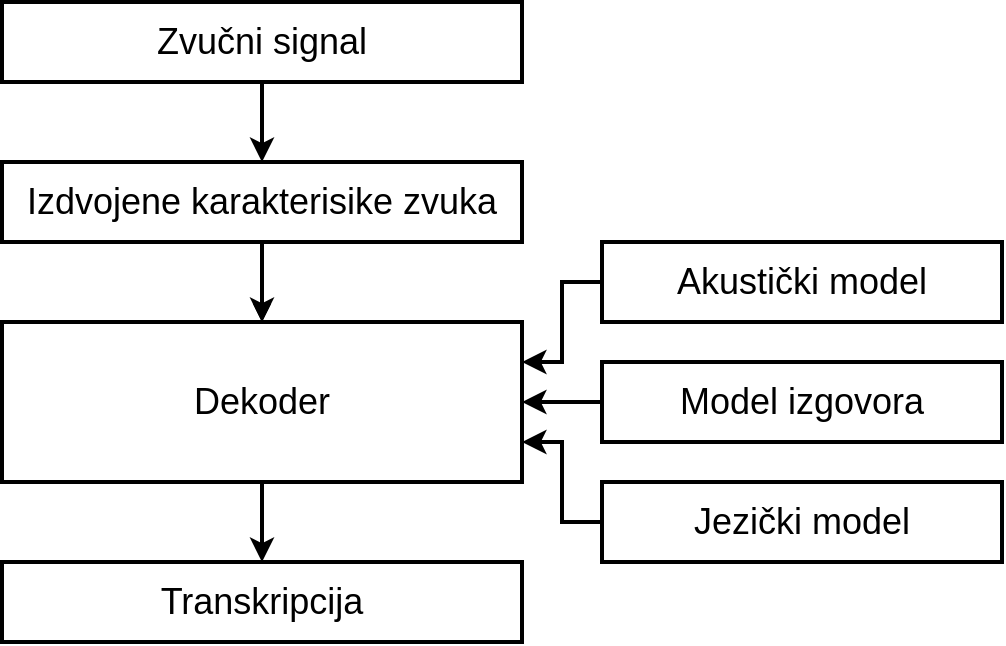<mxfile version="15.7.3" type="device"><diagram id="UAeW6yyF2aciUwUSUZVn" name="Page-1"><mxGraphModel dx="1045" dy="693" grid="1" gridSize="10" guides="1" tooltips="1" connect="1" arrows="1" fold="1" page="1" pageScale="1" pageWidth="850" pageHeight="1100" math="0" shadow="0"><root><mxCell id="0"/><mxCell id="1" parent="0"/><mxCell id="2v3N5F8QFTpm8hl-0Ivr-12" style="edgeStyle=orthogonalEdgeStyle;rounded=0;orthogonalLoop=1;jettySize=auto;html=1;fontSize=18;strokeWidth=2;fillColor=#1ba1e2;strokeColor=#000000;" parent="1" source="2v3N5F8QFTpm8hl-0Ivr-1" target="2v3N5F8QFTpm8hl-0Ivr-3" edge="1"><mxGeometry relative="1" as="geometry"/></mxCell><mxCell id="2v3N5F8QFTpm8hl-0Ivr-1" value="&lt;font style=&quot;font-size: 18px&quot;&gt;Zvučni signal&lt;/font&gt;" style="rounded=0;whiteSpace=wrap;html=1;strokeWidth=2;" parent="1" vertex="1"><mxGeometry x="300" y="240" width="260" height="40" as="geometry"/></mxCell><mxCell id="2v3N5F8QFTpm8hl-0Ivr-11" style="edgeStyle=orthogonalEdgeStyle;rounded=0;orthogonalLoop=1;jettySize=auto;html=1;entryX=0.5;entryY=0;entryDx=0;entryDy=0;fontSize=18;strokeWidth=2;fillColor=#1ba1e2;strokeColor=#000000;" parent="1" source="2v3N5F8QFTpm8hl-0Ivr-3" target="2v3N5F8QFTpm8hl-0Ivr-4" edge="1"><mxGeometry relative="1" as="geometry"/></mxCell><mxCell id="JxImDUtXfHvH-oq2imgb-3" value="" style="edgeStyle=orthogonalEdgeStyle;rounded=0;orthogonalLoop=1;jettySize=auto;html=1;strokeColor=#000000;" edge="1" parent="1" source="2v3N5F8QFTpm8hl-0Ivr-3" target="2v3N5F8QFTpm8hl-0Ivr-4"><mxGeometry relative="1" as="geometry"/></mxCell><mxCell id="2v3N5F8QFTpm8hl-0Ivr-3" value="Izdvojene karakterisike zvuka" style="rounded=0;whiteSpace=wrap;html=1;fontSize=18;strokeWidth=2;" parent="1" vertex="1"><mxGeometry x="300" y="320" width="260" height="40" as="geometry"/></mxCell><mxCell id="2v3N5F8QFTpm8hl-0Ivr-10" style="edgeStyle=orthogonalEdgeStyle;rounded=0;orthogonalLoop=1;jettySize=auto;html=1;entryX=0.5;entryY=0;entryDx=0;entryDy=0;fontSize=18;fillColor=#1ba1e2;strokeColor=#000000;strokeWidth=2;" parent="1" source="2v3N5F8QFTpm8hl-0Ivr-4" target="2v3N5F8QFTpm8hl-0Ivr-9" edge="1"><mxGeometry relative="1" as="geometry"/></mxCell><mxCell id="2v3N5F8QFTpm8hl-0Ivr-4" value="&lt;font style=&quot;font-size: 18px&quot;&gt;Dekoder&lt;/font&gt;" style="rounded=0;whiteSpace=wrap;html=1;strokeWidth=2;" parent="1" vertex="1"><mxGeometry x="300" y="400" width="260" height="80" as="geometry"/></mxCell><mxCell id="2v3N5F8QFTpm8hl-0Ivr-15" style="edgeStyle=orthogonalEdgeStyle;rounded=0;orthogonalLoop=1;jettySize=auto;html=1;entryX=1;entryY=0.5;entryDx=0;entryDy=0;fontSize=18;fillColor=#1ba1e2;strokeColor=#000000;strokeWidth=2;" parent="1" source="2v3N5F8QFTpm8hl-0Ivr-6" target="2v3N5F8QFTpm8hl-0Ivr-4" edge="1"><mxGeometry relative="1" as="geometry"/></mxCell><mxCell id="2v3N5F8QFTpm8hl-0Ivr-6" value="&lt;font style=&quot;font-size: 18px&quot;&gt;Model izgovora&lt;br&gt;&lt;/font&gt;" style="rounded=0;whiteSpace=wrap;html=1;strokeWidth=2;" parent="1" vertex="1"><mxGeometry x="600" y="420" width="200" height="40" as="geometry"/></mxCell><mxCell id="2v3N5F8QFTpm8hl-0Ivr-14" style="edgeStyle=orthogonalEdgeStyle;rounded=0;orthogonalLoop=1;jettySize=auto;html=1;entryX=1;entryY=0.25;entryDx=0;entryDy=0;fontSize=18;fillColor=#1ba1e2;strokeColor=#000000;strokeWidth=2;" parent="1" source="2v3N5F8QFTpm8hl-0Ivr-7" target="2v3N5F8QFTpm8hl-0Ivr-4" edge="1"><mxGeometry relative="1" as="geometry"/></mxCell><mxCell id="2v3N5F8QFTpm8hl-0Ivr-7" value="&lt;font style=&quot;font-size: 18px&quot;&gt;Akustički model&lt;br&gt;&lt;/font&gt;" style="rounded=0;whiteSpace=wrap;html=1;strokeWidth=2;" parent="1" vertex="1"><mxGeometry x="600" y="360" width="200" height="40" as="geometry"/></mxCell><mxCell id="2v3N5F8QFTpm8hl-0Ivr-16" style="edgeStyle=orthogonalEdgeStyle;rounded=0;orthogonalLoop=1;jettySize=auto;html=1;entryX=1;entryY=0.75;entryDx=0;entryDy=0;fontSize=18;fillColor=#1ba1e2;strokeColor=#000000;strokeWidth=2;" parent="1" source="2v3N5F8QFTpm8hl-0Ivr-8" target="2v3N5F8QFTpm8hl-0Ivr-4" edge="1"><mxGeometry relative="1" as="geometry"/></mxCell><mxCell id="2v3N5F8QFTpm8hl-0Ivr-8" value="&lt;font style=&quot;font-size: 18px&quot;&gt;Jezički model&lt;br&gt;&lt;/font&gt;" style="rounded=0;whiteSpace=wrap;html=1;strokeWidth=2;" parent="1" vertex="1"><mxGeometry x="600" y="480" width="200" height="40" as="geometry"/></mxCell><mxCell id="2v3N5F8QFTpm8hl-0Ivr-9" value="&lt;font style=&quot;font-size: 18px&quot;&gt;Transkripcija&lt;/font&gt;" style="rounded=0;whiteSpace=wrap;html=1;strokeWidth=2;" parent="1" vertex="1"><mxGeometry x="300" y="520" width="260" height="40" as="geometry"/></mxCell></root></mxGraphModel></diagram></mxfile>